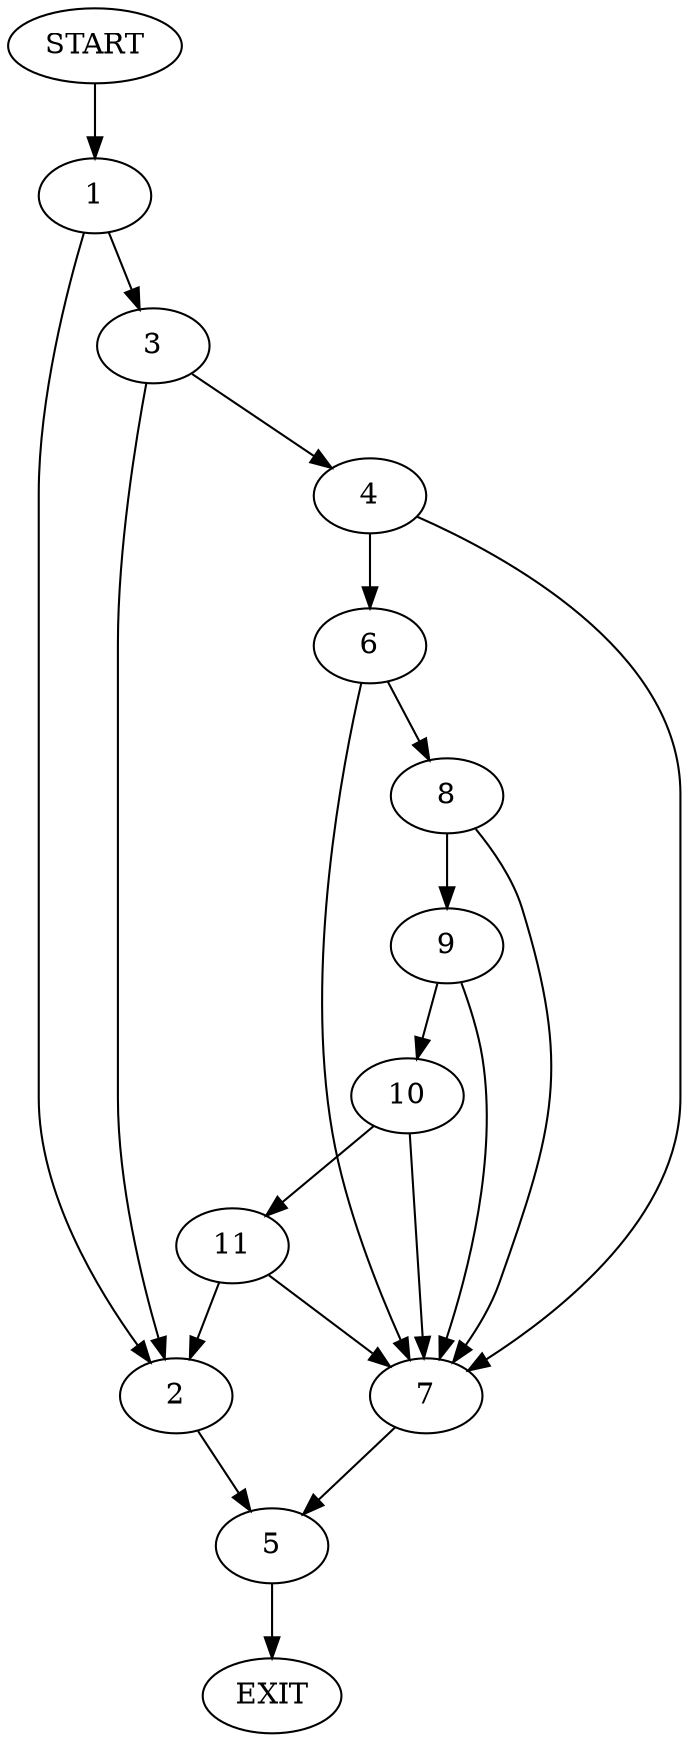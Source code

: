 digraph {
0 [label="START"]
12 [label="EXIT"]
0 -> 1
1 -> 2
1 -> 3
3 -> 2
3 -> 4
2 -> 5
4 -> 6
4 -> 7
7 -> 5
6 -> 7
6 -> 8
8 -> 9
8 -> 7
9 -> 10
9 -> 7
10 -> 11
10 -> 7
11 -> 2
11 -> 7
5 -> 12
}
